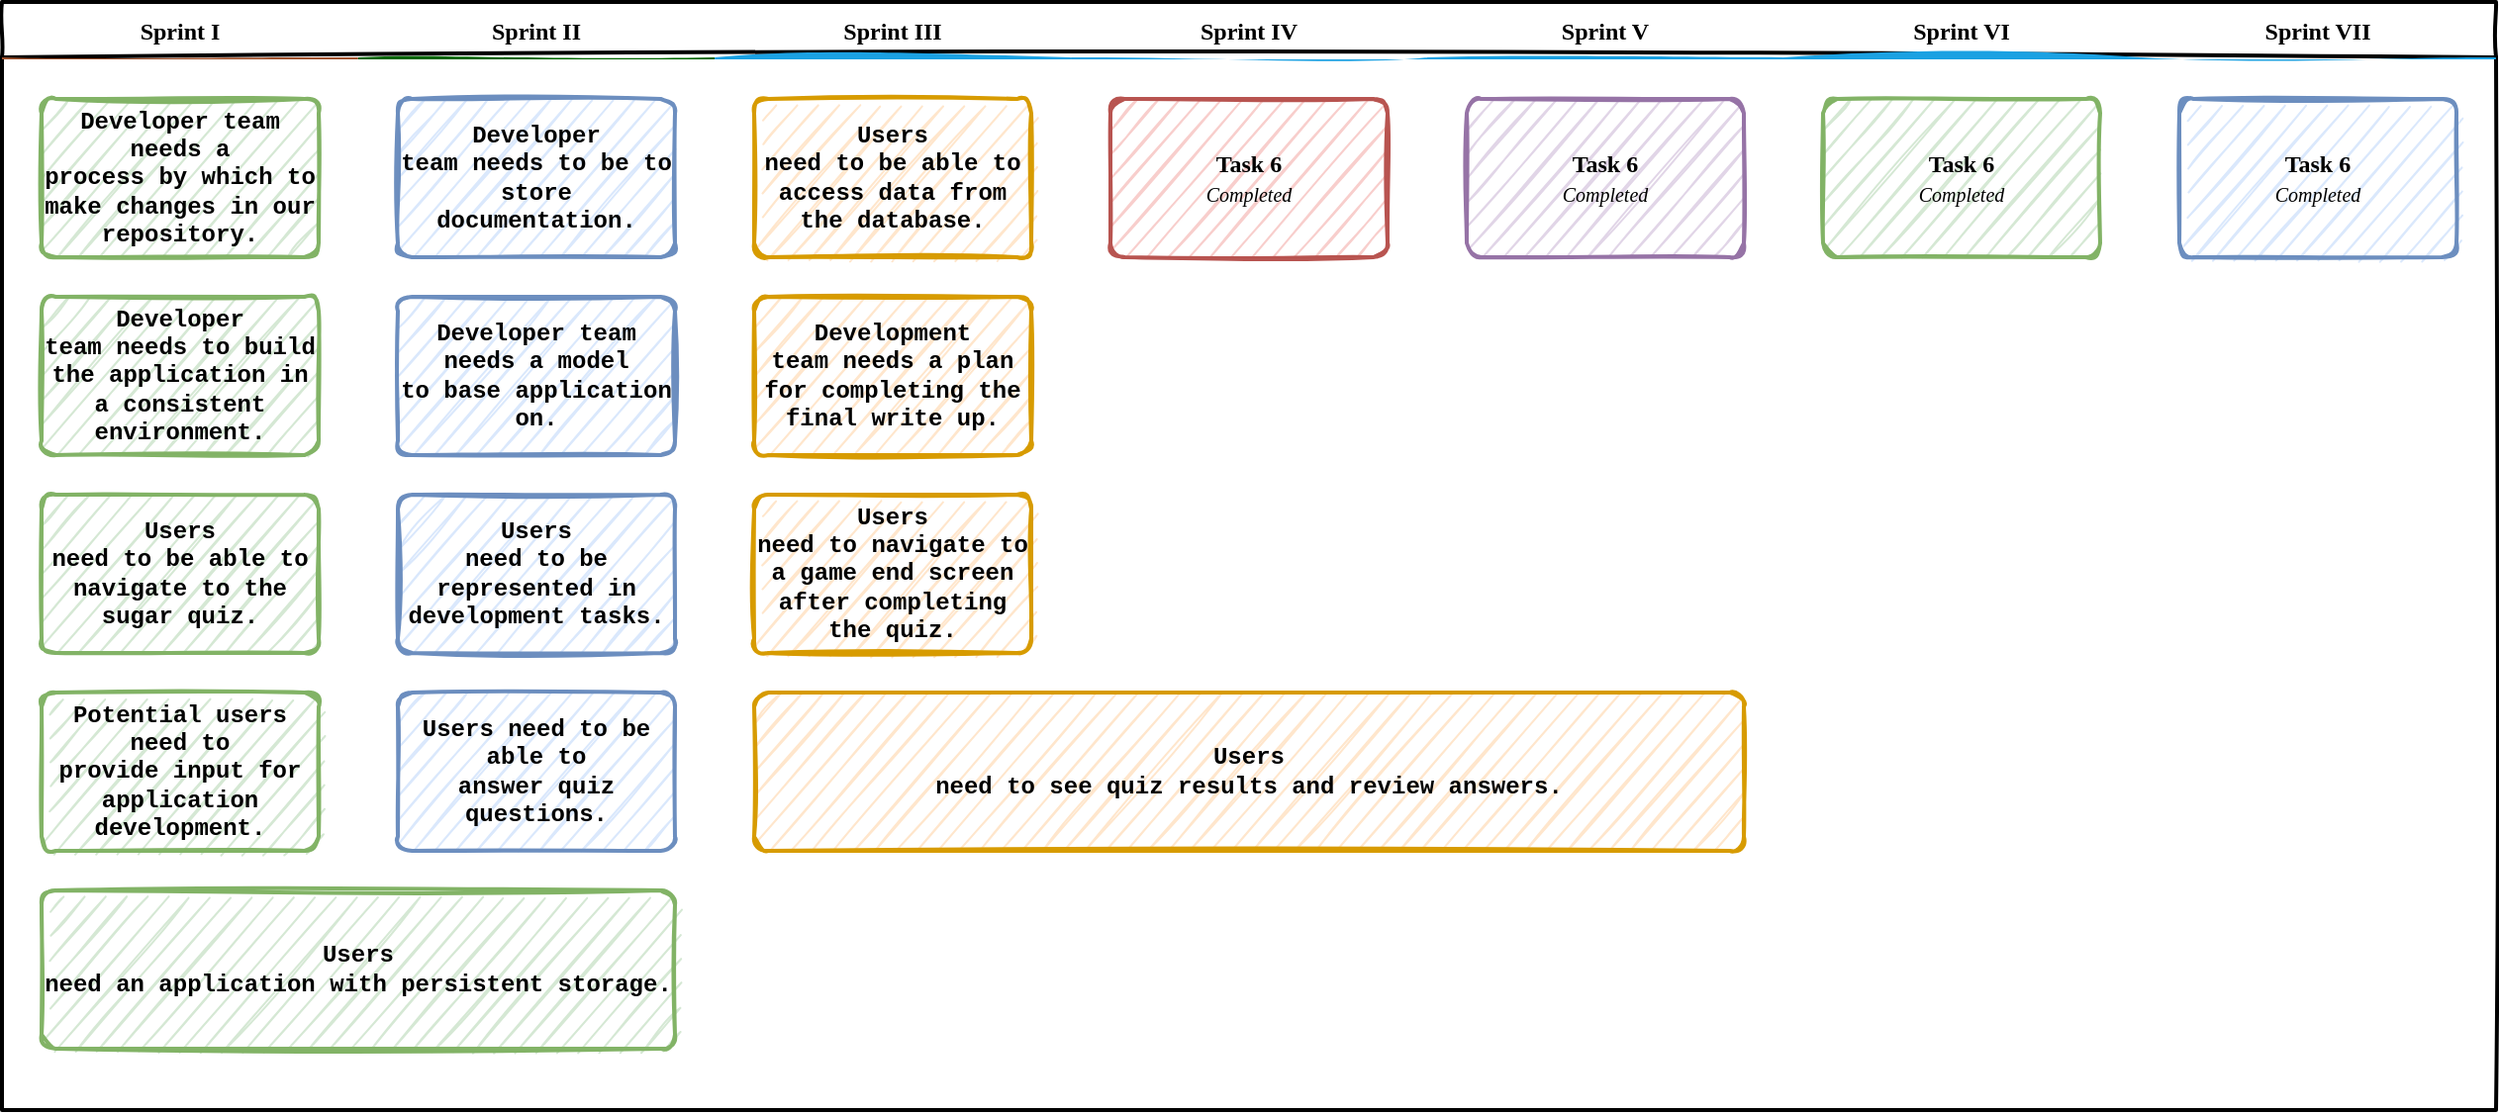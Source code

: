 <mxfile version="14.6.6" type="github">
  <diagram id="wFE0QG_FPsp0jaGvCLVb" name="Page-1">
    <mxGraphModel dx="981" dy="548" grid="1" gridSize="10" guides="1" tooltips="1" connect="1" arrows="1" fold="1" page="1" pageScale="1" pageWidth="850" pageHeight="1100" math="0" shadow="0">
      <root>
        <mxCell id="0" />
        <mxCell id="1" parent="0" />
        <mxCell id="_5mSTuPxr-ZiKRkBDSY7-1" value="" style="swimlane;fontStyle=2;childLayout=stackLayout;horizontal=1;startSize=28;horizontalStack=1;resizeParent=1;resizeParentMax=0;resizeLast=0;collapsible=0;marginBottom=0;swimlaneFillColor=none;fontFamily=Permanent Marker;fontSize=16;points=[];verticalAlign=top;stackBorder=0;resizable=1;strokeWidth=2;sketch=1;disableMultiStroke=1;" parent="1" vertex="1">
          <mxGeometry x="160" y="80" width="1260" height="560" as="geometry" />
        </mxCell>
        <object label="Sprint I" status="New" id="_5mSTuPxr-ZiKRkBDSY7-2">
          <mxCell style="swimlane;strokeWidth=2;fontFamily=Permanent Marker;html=0;startSize=1;verticalAlign=bottom;spacingBottom=5;points=[];childLayout=stackLayout;stackBorder=20;stackSpacing=20;resizeLast=0;resizeParent=1;horizontalStack=0;collapsible=0;sketch=1;strokeColor=none;fillStyle=solid;fillColor=#A0522D;" parent="_5mSTuPxr-ZiKRkBDSY7-1" vertex="1">
            <mxGeometry y="28" width="180" height="532" as="geometry" />
          </mxCell>
        </object>
        <object label="&lt;font style=&quot;font-size: 12px&quot;&gt;&lt;span&gt;Developer team needs a&lt;br&gt;     process by which to make changes in our repository.&lt;br&gt;&lt;/span&gt;&lt;/font&gt;" placeholders="1" id="_5mSTuPxr-ZiKRkBDSY7-3">
          <mxCell style="whiteSpace=wrap;html=1;strokeWidth=2;fillColor=#d5e8d4;fontStyle=1;spacingTop=0;rounded=1;arcSize=9;points=[];sketch=1;fontFamily=Courier New;hachureGap=8;fillWeight=1;strokeColor=#82b366;" parent="_5mSTuPxr-ZiKRkBDSY7-2" vertex="1">
            <mxGeometry x="20" y="21" width="140" height="80" as="geometry" />
          </mxCell>
        </object>
        <object label="Developer&lt;br&gt;team needs to build the application in a consistent environment." placeholders="1" id="_5mSTuPxr-ZiKRkBDSY7-4">
          <mxCell style="whiteSpace=wrap;html=1;strokeWidth=2;fillColor=#d5e8d4;fontStyle=1;spacingTop=0;rounded=1;arcSize=9;points=[];sketch=1;fontFamily=Courier New;hachureGap=8;fillWeight=1;strokeColor=#82b366;" parent="_5mSTuPxr-ZiKRkBDSY7-2" vertex="1">
            <mxGeometry x="20" y="121" width="140" height="80" as="geometry" />
          </mxCell>
        </object>
        <object label="Users&lt;br&gt;need to be able to navigate to the sugar quiz." placeholders="1" id="_5mSTuPxr-ZiKRkBDSY7-5">
          <mxCell style="whiteSpace=wrap;html=1;strokeWidth=2;fillColor=#d5e8d4;fontStyle=1;spacingTop=0;rounded=1;arcSize=9;points=[];sketch=1;fontFamily=Courier New;hachureGap=8;fillWeight=1;strokeColor=#82b366;" parent="_5mSTuPxr-ZiKRkBDSY7-2" vertex="1">
            <mxGeometry x="20" y="221" width="140" height="80" as="geometry" />
          </mxCell>
        </object>
        <object label="&lt;span&gt;Potential users need to&lt;br&gt;     provide input for application development.&lt;br&gt;&lt;/span&gt;" placeholders="1" id="hzokEQ0apqbDC5ZF1zKa-46">
          <mxCell style="whiteSpace=wrap;html=1;strokeWidth=2;fillColor=#d5e8d4;fontStyle=1;spacingTop=0;rounded=1;arcSize=9;points=[];sketch=1;fontFamily=Courier New;hachureGap=8;fillWeight=1;strokeColor=#82b366;" vertex="1" parent="_5mSTuPxr-ZiKRkBDSY7-2">
            <mxGeometry x="20" y="321" width="140" height="80" as="geometry" />
          </mxCell>
        </object>
        <object label="Sprint II" status="In progress" id="_5mSTuPxr-ZiKRkBDSY7-6">
          <mxCell style="swimlane;strokeWidth=2;fontFamily=Permanent Marker;html=0;startSize=1;verticalAlign=bottom;spacingBottom=5;points=[];childLayout=stackLayout;stackBorder=20;stackSpacing=20;resizeLast=0;resizeParent=1;horizontalStack=0;collapsible=0;sketch=1;strokeColor=none;fillStyle=solid;fillColor=#006600;" parent="_5mSTuPxr-ZiKRkBDSY7-1" vertex="1">
            <mxGeometry x="180" y="28" width="180" height="532" as="geometry" />
          </mxCell>
        </object>
        <object label="&lt;font style=&quot;font-size: 12px&quot;&gt;Developer&lt;br/&gt;team needs to be to store documentation.&lt;br&gt;&lt;/font&gt;" placeholders="1" id="_5mSTuPxr-ZiKRkBDSY7-7">
          <mxCell style="whiteSpace=wrap;html=1;strokeWidth=2;fillColor=#dae8fc;fontStyle=1;spacingTop=0;rounded=1;arcSize=9;points=[];sketch=1;fontFamily=Courier New;hachureGap=8;fillWeight=1;strokeColor=#6c8ebf;align=center;" parent="_5mSTuPxr-ZiKRkBDSY7-6" vertex="1">
            <mxGeometry x="20" y="21" width="140" height="80" as="geometry" />
          </mxCell>
        </object>
        <object label="&lt;font&gt;&lt;span&gt;&lt;font style=&quot;font-size: 12px&quot;&gt;Developer team needs a model&lt;br&gt;     to base application on.&lt;br&gt;&lt;/font&gt;&lt;/span&gt;&lt;/font&gt;" placeholders="1" id="hzokEQ0apqbDC5ZF1zKa-50">
          <mxCell style="whiteSpace=wrap;html=1;strokeWidth=2;fillColor=#dae8fc;fontStyle=1;spacingTop=0;rounded=1;arcSize=9;points=[];sketch=1;fontFamily=Courier New;hachureGap=8;fillWeight=1;strokeColor=#6c8ebf;align=center;" vertex="1" parent="_5mSTuPxr-ZiKRkBDSY7-6">
            <mxGeometry x="20" y="121" width="140" height="80" as="geometry" />
          </mxCell>
        </object>
        <object label="&lt;font style=&quot;font-size: 12px&quot;&gt;Users&lt;br/&gt;need to be represented in development tasks.&lt;br&gt;&lt;/font&gt;" placeholders="1" id="hzokEQ0apqbDC5ZF1zKa-51">
          <mxCell style="whiteSpace=wrap;html=1;strokeWidth=2;fillColor=#dae8fc;fontStyle=1;spacingTop=0;rounded=1;arcSize=9;points=[];sketch=1;fontFamily=Courier New;hachureGap=8;fillWeight=1;strokeColor=#6c8ebf;align=center;" vertex="1" parent="_5mSTuPxr-ZiKRkBDSY7-6">
            <mxGeometry x="20" y="221" width="140" height="80" as="geometry" />
          </mxCell>
        </object>
        <object label="&lt;font&gt;&lt;span&gt;&lt;font style=&quot;font-size: 12px&quot;&gt;Users need to be able to&lt;br&gt;     answer quiz questions.&lt;br&gt;&lt;/font&gt;&lt;/span&gt;&lt;/font&gt;" placeholders="1" id="hzokEQ0apqbDC5ZF1zKa-52">
          <mxCell style="whiteSpace=wrap;html=1;strokeWidth=2;fillColor=#dae8fc;fontStyle=1;spacingTop=0;rounded=1;arcSize=9;points=[];sketch=1;fontFamily=Courier New;hachureGap=8;fillWeight=1;strokeColor=#6c8ebf;align=center;" vertex="1" parent="_5mSTuPxr-ZiKRkBDSY7-6">
            <mxGeometry x="20" y="321" width="140" height="80" as="geometry" />
          </mxCell>
        </object>
        <object label="Sprint III" status="Completed" id="_5mSTuPxr-ZiKRkBDSY7-9">
          <mxCell style="swimlane;strokeWidth=2;fontFamily=Permanent Marker;html=0;startSize=1;verticalAlign=bottom;spacingBottom=5;points=[];childLayout=stackLayout;stackBorder=20;stackSpacing=20;resizeLast=0;resizeParent=1;horizontalStack=0;collapsible=0;sketch=1;strokeColor=none;fillStyle=solid;fillColor=#1BA1E2;" parent="_5mSTuPxr-ZiKRkBDSY7-1" vertex="1">
            <mxGeometry x="360" y="28" width="180" height="532" as="geometry" />
          </mxCell>
        </object>
        <object label="Users&lt;br/&gt;need to be able to access data from the database." placeholders="1" id="_5mSTuPxr-ZiKRkBDSY7-10">
          <mxCell style="whiteSpace=wrap;html=1;strokeWidth=2;fillColor=#ffe6cc;fontStyle=1;spacingTop=0;rounded=1;arcSize=9;points=[];sketch=1;fontFamily=Courier New;hachureGap=8;fillWeight=1;strokeColor=#d79b00;" parent="_5mSTuPxr-ZiKRkBDSY7-9" vertex="1">
            <mxGeometry x="20" y="21" width="140" height="80" as="geometry" />
          </mxCell>
        </object>
        <object label="Development&lt;br/&gt;team needs a plan for completing the final write up." placeholders="1" id="hzokEQ0apqbDC5ZF1zKa-53">
          <mxCell style="whiteSpace=wrap;html=1;strokeWidth=2;fillColor=#ffe6cc;fontStyle=1;spacingTop=0;rounded=1;arcSize=9;points=[];sketch=1;fontFamily=Courier New;hachureGap=8;fillWeight=1;strokeColor=#d79b00;" vertex="1" parent="_5mSTuPxr-ZiKRkBDSY7-9">
            <mxGeometry x="20" y="121" width="140" height="80" as="geometry" />
          </mxCell>
        </object>
        <object label="Users&lt;br/&gt;need to navigate to a game end screen after completing the quiz." placeholders="1" id="hzokEQ0apqbDC5ZF1zKa-55">
          <mxCell style="whiteSpace=wrap;html=1;strokeWidth=2;fillColor=#ffe6cc;fontStyle=1;spacingTop=0;rounded=1;arcSize=9;points=[];sketch=1;fontFamily=Courier New;hachureGap=8;fillWeight=1;strokeColor=#d79b00;" vertex="1" parent="_5mSTuPxr-ZiKRkBDSY7-9">
            <mxGeometry x="20" y="221" width="140" height="80" as="geometry" />
          </mxCell>
        </object>
        <object label="Sprint IV" status="Completed" id="hzokEQ0apqbDC5ZF1zKa-7">
          <mxCell style="swimlane;strokeWidth=2;fontFamily=Permanent Marker;html=0;startSize=1;verticalAlign=bottom;spacingBottom=5;points=[];childLayout=stackLayout;stackBorder=20;stackSpacing=20;resizeLast=0;resizeParent=1;horizontalStack=0;collapsible=0;sketch=1;strokeColor=none;fillStyle=solid;fillColor=#1BA1E2;" vertex="1" parent="_5mSTuPxr-ZiKRkBDSY7-1">
            <mxGeometry x="540" y="28" width="180" height="532" as="geometry" />
          </mxCell>
        </object>
        <object label="Task 6&lt;br&gt;&lt;span style=&quot;font-weight: normal&quot;&gt;&lt;i&gt;&lt;font style=&quot;font-size: 10px&quot;&gt;%status%&lt;/font&gt;&lt;/i&gt;&lt;/span&gt;" placeholders="1" id="hzokEQ0apqbDC5ZF1zKa-8">
          <mxCell style="whiteSpace=wrap;html=1;strokeWidth=2;fillColor=#f8cecc;fontStyle=1;spacingTop=0;rounded=1;arcSize=9;points=[];sketch=1;fontFamily=Permanent Marker;hachureGap=8;fillWeight=1;strokeColor=#b85450;" vertex="1" parent="hzokEQ0apqbDC5ZF1zKa-7">
            <mxGeometry x="20" y="21" width="140" height="80" as="geometry" />
          </mxCell>
        </object>
        <object label="Sprint V" status="Completed" id="hzokEQ0apqbDC5ZF1zKa-14">
          <mxCell style="swimlane;strokeWidth=2;fontFamily=Permanent Marker;html=0;startSize=1;verticalAlign=bottom;spacingBottom=5;points=[];childLayout=stackLayout;stackBorder=20;stackSpacing=20;resizeLast=0;resizeParent=1;horizontalStack=0;collapsible=0;sketch=1;strokeColor=none;fillStyle=solid;fillColor=#1BA1E2;" vertex="1" parent="_5mSTuPxr-ZiKRkBDSY7-1">
            <mxGeometry x="720" y="28" width="180" height="532" as="geometry" />
          </mxCell>
        </object>
        <object label="Task 6&lt;br&gt;&lt;span style=&quot;font-weight: normal&quot;&gt;&lt;i&gt;&lt;font style=&quot;font-size: 10px&quot;&gt;%status%&lt;/font&gt;&lt;/i&gt;&lt;/span&gt;" placeholders="1" id="hzokEQ0apqbDC5ZF1zKa-15">
          <mxCell style="whiteSpace=wrap;html=1;strokeWidth=2;fillColor=#e1d5e7;fontStyle=1;spacingTop=0;rounded=1;arcSize=9;points=[];sketch=1;fontFamily=Permanent Marker;hachureGap=8;fillWeight=1;strokeColor=#9673a6;" vertex="1" parent="hzokEQ0apqbDC5ZF1zKa-14">
            <mxGeometry x="20" y="21" width="140" height="80" as="geometry" />
          </mxCell>
        </object>
        <object label="Sprint VI" status="Completed" id="hzokEQ0apqbDC5ZF1zKa-21">
          <mxCell style="swimlane;strokeWidth=2;fontFamily=Permanent Marker;html=0;startSize=1;verticalAlign=bottom;spacingBottom=5;points=[];childLayout=stackLayout;stackBorder=20;stackSpacing=20;resizeLast=0;resizeParent=1;horizontalStack=0;collapsible=0;sketch=1;strokeColor=none;fillStyle=solid;fillColor=#1BA1E2;" vertex="1" parent="_5mSTuPxr-ZiKRkBDSY7-1">
            <mxGeometry x="900" y="28" width="180" height="532" as="geometry" />
          </mxCell>
        </object>
        <object label="Task 6&lt;br&gt;&lt;span style=&quot;font-weight: normal&quot;&gt;&lt;i&gt;&lt;font style=&quot;font-size: 10px&quot;&gt;%status%&lt;/font&gt;&lt;/i&gt;&lt;/span&gt;" placeholders="1" id="hzokEQ0apqbDC5ZF1zKa-22">
          <mxCell style="whiteSpace=wrap;html=1;strokeWidth=2;fillColor=#d5e8d4;fontStyle=1;spacingTop=0;rounded=1;arcSize=9;points=[];sketch=1;fontFamily=Permanent Marker;hachureGap=8;fillWeight=1;strokeColor=#82b366;" vertex="1" parent="hzokEQ0apqbDC5ZF1zKa-21">
            <mxGeometry x="20" y="21" width="140" height="80" as="geometry" />
          </mxCell>
        </object>
        <object label="Sprint VII" status="Completed" id="hzokEQ0apqbDC5ZF1zKa-28">
          <mxCell style="swimlane;strokeWidth=2;fontFamily=Permanent Marker;html=0;startSize=1;verticalAlign=bottom;spacingBottom=5;points=[];childLayout=stackLayout;stackBorder=20;stackSpacing=20;resizeLast=0;resizeParent=1;horizontalStack=0;collapsible=0;sketch=1;strokeColor=none;fillStyle=solid;fillColor=#1BA1E2;" vertex="1" parent="_5mSTuPxr-ZiKRkBDSY7-1">
            <mxGeometry x="1080" y="28" width="180" height="532" as="geometry" />
          </mxCell>
        </object>
        <object label="Task 6&lt;br&gt;&lt;span style=&quot;font-weight: normal&quot;&gt;&lt;i&gt;&lt;font style=&quot;font-size: 10px&quot;&gt;%status%&lt;/font&gt;&lt;/i&gt;&lt;/span&gt;" placeholders="1" id="hzokEQ0apqbDC5ZF1zKa-29">
          <mxCell style="whiteSpace=wrap;html=1;strokeWidth=2;fillColor=#dae8fc;fontStyle=1;spacingTop=0;rounded=1;arcSize=9;points=[];sketch=1;fontFamily=Permanent Marker;hachureGap=8;fillWeight=1;strokeColor=#6c8ebf;" vertex="1" parent="hzokEQ0apqbDC5ZF1zKa-28">
            <mxGeometry x="20" y="21" width="140" height="80" as="geometry" />
          </mxCell>
        </object>
        <object label="Users&lt;br&gt;need an application with persistent storage." placeholders="1" id="hzokEQ0apqbDC5ZF1zKa-47">
          <mxCell style="whiteSpace=wrap;html=1;strokeWidth=2;fillColor=#d5e8d4;fontStyle=1;spacingTop=0;rounded=1;arcSize=9;points=[];sketch=1;fontFamily=Courier New;hachureGap=8;fillWeight=1;strokeColor=#82b366;" vertex="1" parent="1">
            <mxGeometry x="180" y="529" width="320" height="80" as="geometry" />
          </mxCell>
        </object>
        <object label="Users&lt;br&gt;need to see quiz results and review answers." placeholders="1" id="hzokEQ0apqbDC5ZF1zKa-57">
          <mxCell style="whiteSpace=wrap;html=1;strokeWidth=2;fillColor=#ffe6cc;fontStyle=1;spacingTop=0;rounded=1;arcSize=9;points=[];sketch=1;fontFamily=Courier New;hachureGap=8;fillWeight=1;strokeColor=#d79b00;" vertex="1" parent="1">
            <mxGeometry x="540" y="429" width="500" height="80" as="geometry" />
          </mxCell>
        </object>
      </root>
    </mxGraphModel>
  </diagram>
</mxfile>
